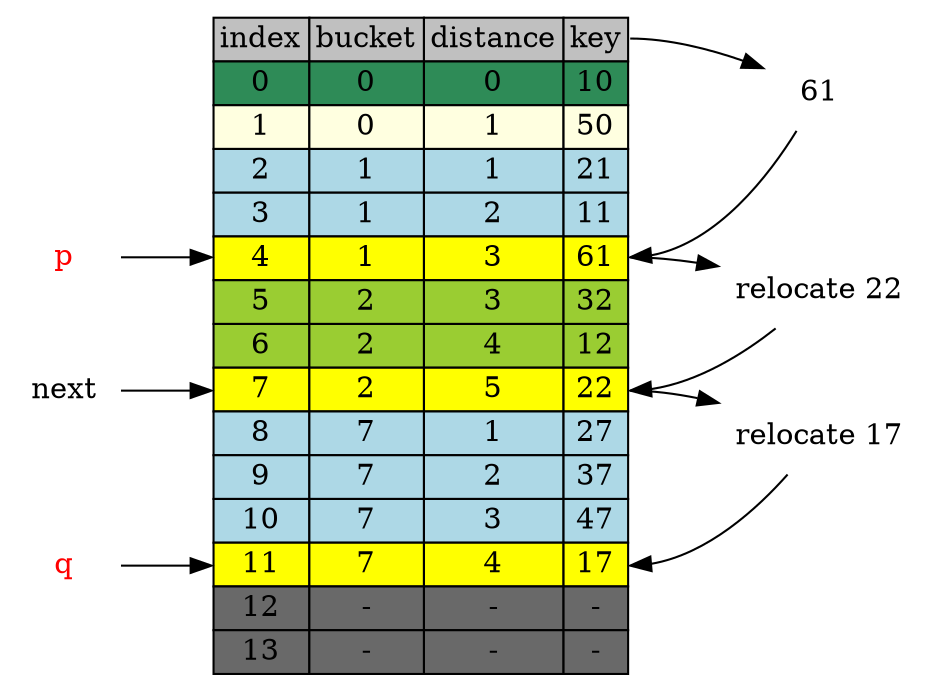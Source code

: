 digraph table{
    rankdir=LR
    node[shape=plaintext]

     table[label=<
        <TABLE BORDER="0" CELLBORDER="1" CELLSPACING="0">
            <TR>
                <TD BGCOLOR="grey">index</TD>
                <TD BGCOLOR="grey">bucket</TD>
                <TD BGCOLOR="grey">distance</TD>
                <TD BGCOLOR="grey" PORT="k">key</TD>
            </TR>           
            <TR>
                <TD BGCOLOR="seagreen" PORT="i0">0</TD>
                <TD BGCOLOR="seagreen">0</TD>
                <TD BGCOLOR="seagreen">0</TD>
                <TD BGCOLOR="seagreen" PORT="k0">10</TD>
            </TR>           
            <TR>
                <TD BGCOLOR="lightyellow" PORT="i1">1</TD>
                <TD BGCOLOR="lightyellow">0</TD>
                <TD BGCOLOR="lightyellow">1</TD>
                <TD BGCOLOR="lightyellow" PORT="k1">50</TD>
            </TR>           
            <TR>
                <TD BGCOLOR="lightblue" PORT="i2">2</TD>
                <TD BGCOLOR="lightblue">1</TD>
                <TD BGCOLOR="lightblue">1</TD>
                <TD BGCOLOR="lightblue" PORT="k2">21</TD>
            </TR>           
            <TR>
                <TD BGCOLOR="lightblue" PORT="i3">3</TD>
                <TD BGCOLOR="lightblue">1</TD>
                <TD BGCOLOR="lightblue">2</TD>
                <TD BGCOLOR="lightblue" PORT="k3">11</TD>
            </TR>           
            <TR>
                <TD BGCOLOR="yellow" PORT="i4">4</TD>
                <TD BGCOLOR="yellow">1</TD>
                <TD BGCOLOR="yellow">3</TD>
                <TD BGCOLOR="yellow" PORT="k4">61</TD>
            </TR>           
            <TR>
                <TD BGCOLOR="yellowgreen" PORT="i5">5</TD>
                <TD BGCOLOR="yellowgreen">2</TD>
                <TD BGCOLOR="yellowgreen">3</TD>
                <TD BGCOLOR="yellowgreen" PORT="k5">32</TD>
            </TR>
            <TR>
                <TD BGCOLOR="yellowgreen" PORT="i6">6</TD>
                <TD BGCOLOR="yellowgreen">2</TD>
                <TD BGCOLOR="yellowgreen">4</TD>
                <TD BGCOLOR="yellowgreen" PORT="k6">12</TD> 
            </TR>           
            <TR>
                <TD BGCOLOR="yellow" PORT="i7">7</TD>
                <TD BGCOLOR="yellow">2</TD>
                <TD BGCOLOR="yellow">5</TD>
                <TD BGCOLOR="yellow" PORT="k7">22</TD>
            </TR>           
            <TR>
                <TD BGCOLOR="lightblue" PORT="i8">8</TD>
                <TD BGCOLOR="lightblue">7</TD>
                <TD BGCOLOR="lightblue">1</TD>
                <TD BGCOLOR="lightblue" PORT="k8">27</TD>
            </TR>           
            <TR>
                <TD BGCOLOR="lightblue" PORT="i9">9</TD>
                <TD BGCOLOR="lightblue">7</TD>
                <TD BGCOLOR="lightblue">2</TD>
                <TD BGCOLOR="lightblue" PORT="k9">37</TD>
            </TR>           
            <TR>
                <TD BGCOLOR="lightblue" PORT="i10">10</TD>
                <TD BGCOLOR="lightblue">7</TD>
                <TD BGCOLOR="lightblue">3</TD>
                <TD BGCOLOR="lightblue" PORT="k10">47</TD>
            </TR>           
            <TR>
                <TD BGCOLOR="yellow" PORT="i11">11</TD>
                <TD BGCOLOR="yellow">7</TD>
                <TD BGCOLOR="yellow">4</TD>
                <TD BGCOLOR="yellow" PORT="k11">17</TD>
            </TR>           
            <TR>
                <TD BGCOLOR="dimgrey" PORT="i12">12</TD>
                <TD BGCOLOR="dimgrey">-</TD>
                <TD BGCOLOR="dimgrey">-</TD>
                <TD BGCOLOR="dimgrey" PORT="k12">-</TD>
            </TR>           
            <TR>
                <TD BGCOLOR="dimgrey" PORT="i13">13</TD>
                <TD BGCOLOR="dimgrey">-</TD>
                <TD BGCOLOR="dimgrey">-</TD>
                <TD BGCOLOR="dimgrey" PORT="k13">-</TD>
            </TR>           
        </TABLE>
    >]

 table:k->"61"->table:k4

 table:k4->"relocate 22" -> table:k7 -> "relocate 17" ->table:k11

p [fontcolor="red"]
q [fontcolor="red"]
 p -> table:i4
 q -> table:i11
 "next" -> table:i7 
 }

